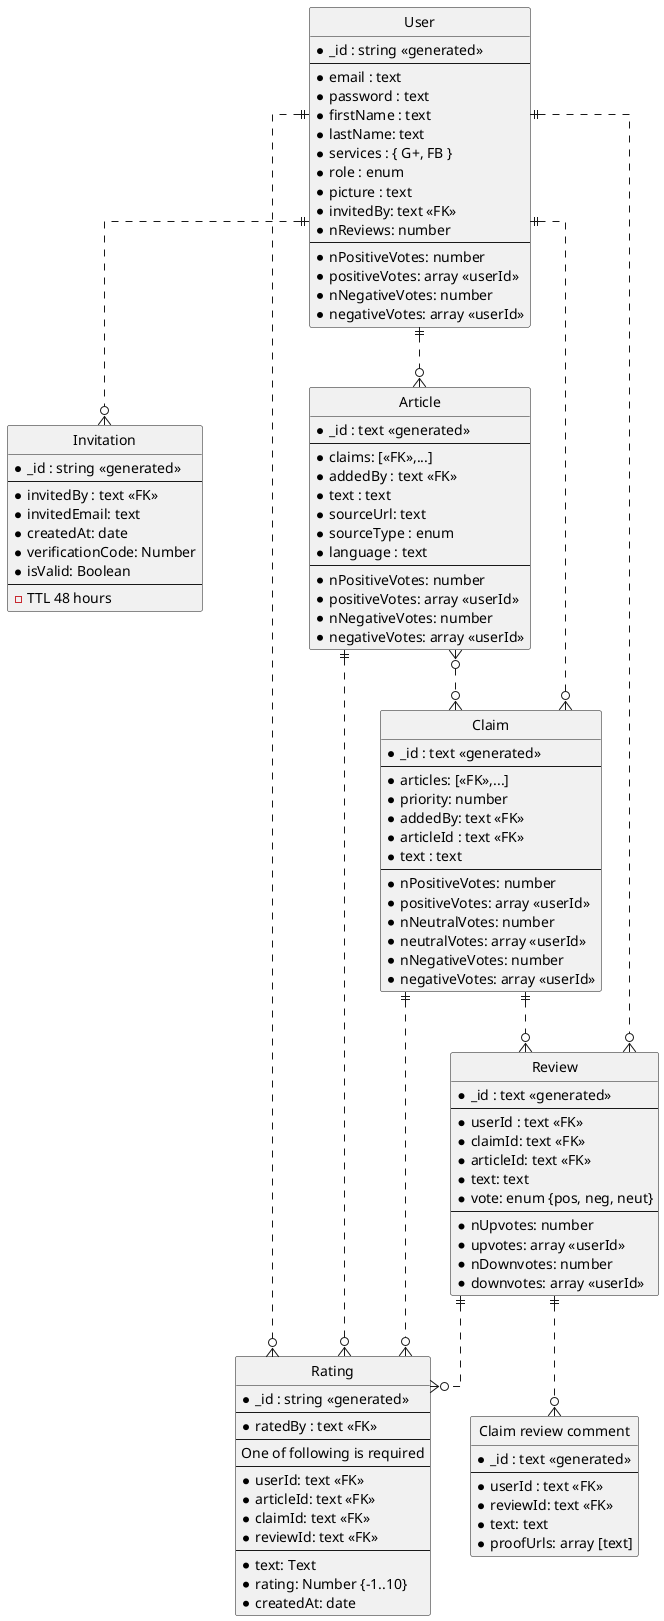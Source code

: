 @startuml
' hide the spot
hide circle

' avoid problems with angled crows feet
skinparam linetype ortho

entity "User" as user {
  *_id : string <<generated>>
  --
  *email : text
  *password : text
  *firstName : text
  *lastName: text
  *services : { G+, FB }
  *role : enum
  *picture : text
  *invitedBy: text <<FK>>
  *nReviews: number
  --
  *nPositiveVotes: number
  *positiveVotes: array <<userId>>
  *nNegativeVotes: number
  *negativeVotes: array <<userId>>
}

entity "Invitation" as inv {
  *_id : string <<generated>>
  --
  *invitedBy : text <<FK>>
  *invitedEmail: text
  *createdAt: date
  *verificationCode: Number
  *isValid: Boolean
  --
  - TTL 48 hours
}

entity "Rating" as rating {
  *_id : string <<generated>>
  --
  *ratedBy : text <<FK>>
  --
  One of following is required
  --
  *userId: text <<FK>>
  *articleId: text <<FK>>
  *claimId: text <<FK>>
  *reviewId: text <<FK>>
  --
  *text: Text
  *rating: Number {-1..10}
  *createdAt: date
}

entity "Article" as article {
  *_id : text <<generated>>
  --
  *claims: [<<FK>>,...]
  *addedBy : text <<FK>>
  *text : text
  *sourceUrl: text
  *sourceType : enum
  *language : text
  --
  *nPositiveVotes: number
  *positiveVotes: array <<userId>>
  *nNegativeVotes: number
  *negativeVotes: array <<userId>>
}

entity "Claim" as claim {
  *_id : text <<generated>>
  --
  *articles: [<<FK>>,...]
  *priority: number
  *addedBy: text <<FK>>
  *articleId : text <<FK>>
  *text : text
  --
  *nPositiveVotes: number
  *positiveVotes: array <<userId>>
  *nNeutralVotes: number
  *neutralVotes: array <<userId>>
  *nNegativeVotes: number
  *negativeVotes: array <<userId>>
}

entity "Review" as review {
  *_id : text <<generated>>
  --
  *userId : text <<FK>>
  *claimId: text <<FK>>
  *articleId: text <<FK>>
  *text: text
  *vote: enum {pos, neg, neut}
  --
  *nUpvotes: number
  *upvotes: array <<userId>>
  *nDownvotes: number
  *downvotes: array <<userId>>
}

entity "Claim review comment" as claimReviewComment {
  *_id : text <<generated>>
  --
  *userId : text <<FK>>
  *reviewId: text <<FK>>
  *text: text
  *proofUrls: array [text] 
}

user ||..o{ article
user ||..o{ inv
article }o..o{ claim
article ||..o{ rating
user ||..o{ review
user ||..o{ rating
claim ||..o{ review
claim }o..|| user
claim ||..o{ rating
review ||..o{ claimReviewComment
review ||..o{ rating
@enduml